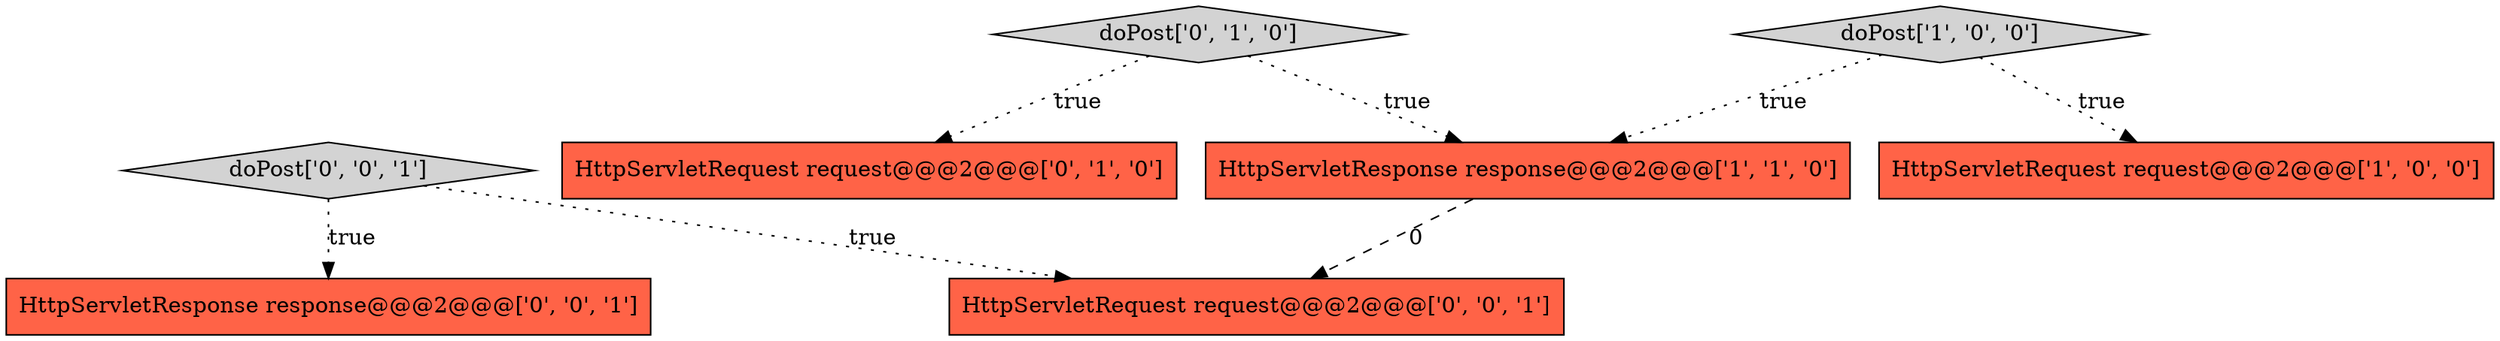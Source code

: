 digraph {
7 [style = filled, label = "doPost['0', '0', '1']", fillcolor = lightgray, shape = diamond image = "AAA0AAABBB3BBB"];
4 [style = filled, label = "doPost['0', '1', '0']", fillcolor = lightgray, shape = diamond image = "AAA0AAABBB2BBB"];
5 [style = filled, label = "HttpServletResponse response@@@2@@@['0', '0', '1']", fillcolor = tomato, shape = box image = "AAA0AAABBB3BBB"];
6 [style = filled, label = "HttpServletRequest request@@@2@@@['0', '0', '1']", fillcolor = tomato, shape = box image = "AAA0AAABBB3BBB"];
2 [style = filled, label = "HttpServletResponse response@@@2@@@['1', '1', '0']", fillcolor = tomato, shape = box image = "AAA0AAABBB1BBB"];
0 [style = filled, label = "doPost['1', '0', '0']", fillcolor = lightgray, shape = diamond image = "AAA0AAABBB1BBB"];
3 [style = filled, label = "HttpServletRequest request@@@2@@@['0', '1', '0']", fillcolor = tomato, shape = box image = "AAA0AAABBB2BBB"];
1 [style = filled, label = "HttpServletRequest request@@@2@@@['1', '0', '0']", fillcolor = tomato, shape = box image = "AAA0AAABBB1BBB"];
7->6 [style = dotted, label="true"];
4->3 [style = dotted, label="true"];
0->2 [style = dotted, label="true"];
4->2 [style = dotted, label="true"];
0->1 [style = dotted, label="true"];
7->5 [style = dotted, label="true"];
2->6 [style = dashed, label="0"];
}
